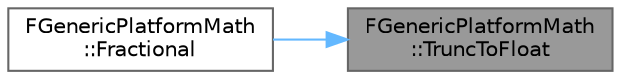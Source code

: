digraph "FGenericPlatformMath::TruncToFloat"
{
 // INTERACTIVE_SVG=YES
 // LATEX_PDF_SIZE
  bgcolor="transparent";
  edge [fontname=Helvetica,fontsize=10,labelfontname=Helvetica,labelfontsize=10];
  node [fontname=Helvetica,fontsize=10,shape=box,height=0.2,width=0.4];
  rankdir="RL";
  Node1 [id="Node000001",label="FGenericPlatformMath\l::TruncToFloat",height=0.2,width=0.4,color="gray40", fillcolor="grey60", style="filled", fontcolor="black",tooltip="Converts a float to an integer value with truncation towards zero."];
  Node1 -> Node2 [id="edge1_Node000001_Node000002",dir="back",color="steelblue1",style="solid",tooltip=" "];
  Node2 [id="Node000002",label="FGenericPlatformMath\l::Fractional",height=0.2,width=0.4,color="grey40", fillcolor="white", style="filled",URL="$dd/d7b/structFGenericPlatformMath.html#a05179d469259f9d084c60d8cbb8a7c66",tooltip="Returns signed fractional part of a float."];
}
